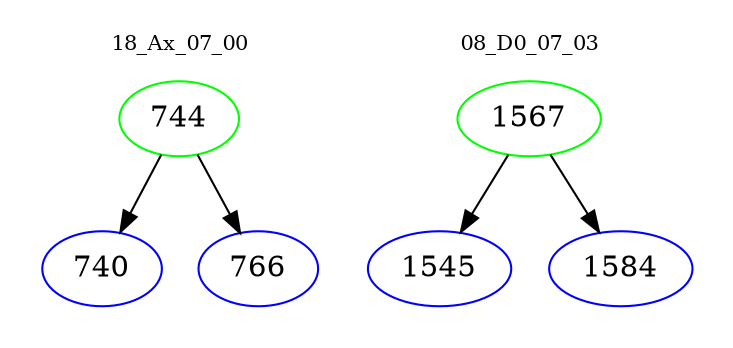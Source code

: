 digraph{
subgraph cluster_0 {
color = white
label = "18_Ax_07_00";
fontsize=10;
T0_744 [label="744", color="green"]
T0_744 -> T0_740 [color="black"]
T0_740 [label="740", color="blue"]
T0_744 -> T0_766 [color="black"]
T0_766 [label="766", color="blue"]
}
subgraph cluster_1 {
color = white
label = "08_D0_07_03";
fontsize=10;
T1_1567 [label="1567", color="green"]
T1_1567 -> T1_1545 [color="black"]
T1_1545 [label="1545", color="blue"]
T1_1567 -> T1_1584 [color="black"]
T1_1584 [label="1584", color="blue"]
}
}
